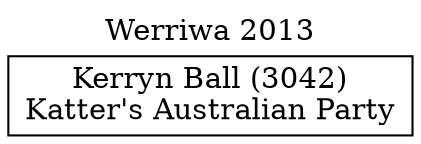 // House preference flow
digraph "Kerryn Ball (3042)_Werriwa_2013" {
	graph [label="Werriwa 2013" labelloc=t mclimit=10]
	node [shape=box]
	"Kerryn Ball (3042)" [label="Kerryn Ball (3042)
Katter's Australian Party"]
}
